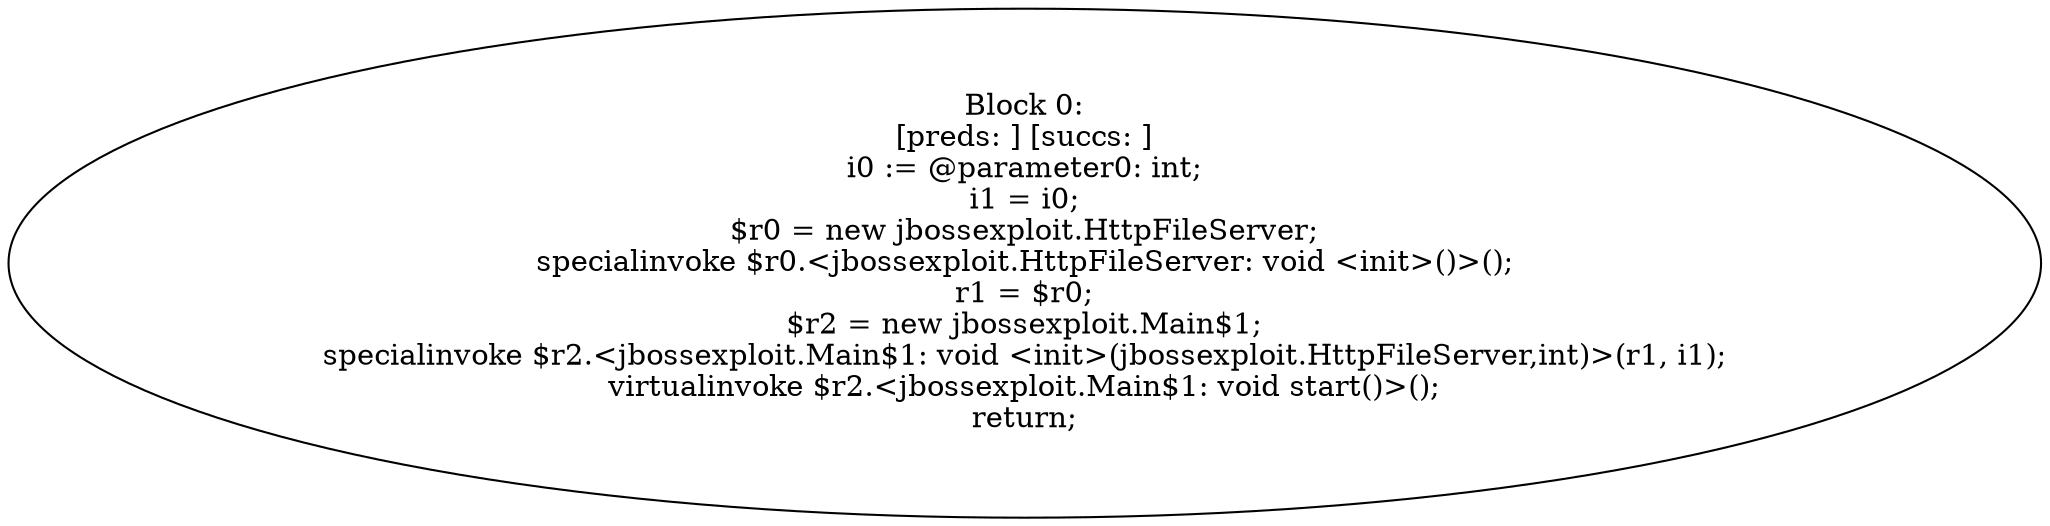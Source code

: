 digraph "unitGraph" {
    "Block 0:
[preds: ] [succs: ]
i0 := @parameter0: int;
i1 = i0;
$r0 = new jbossexploit.HttpFileServer;
specialinvoke $r0.<jbossexploit.HttpFileServer: void <init>()>();
r1 = $r0;
$r2 = new jbossexploit.Main$1;
specialinvoke $r2.<jbossexploit.Main$1: void <init>(jbossexploit.HttpFileServer,int)>(r1, i1);
virtualinvoke $r2.<jbossexploit.Main$1: void start()>();
return;
"
}
